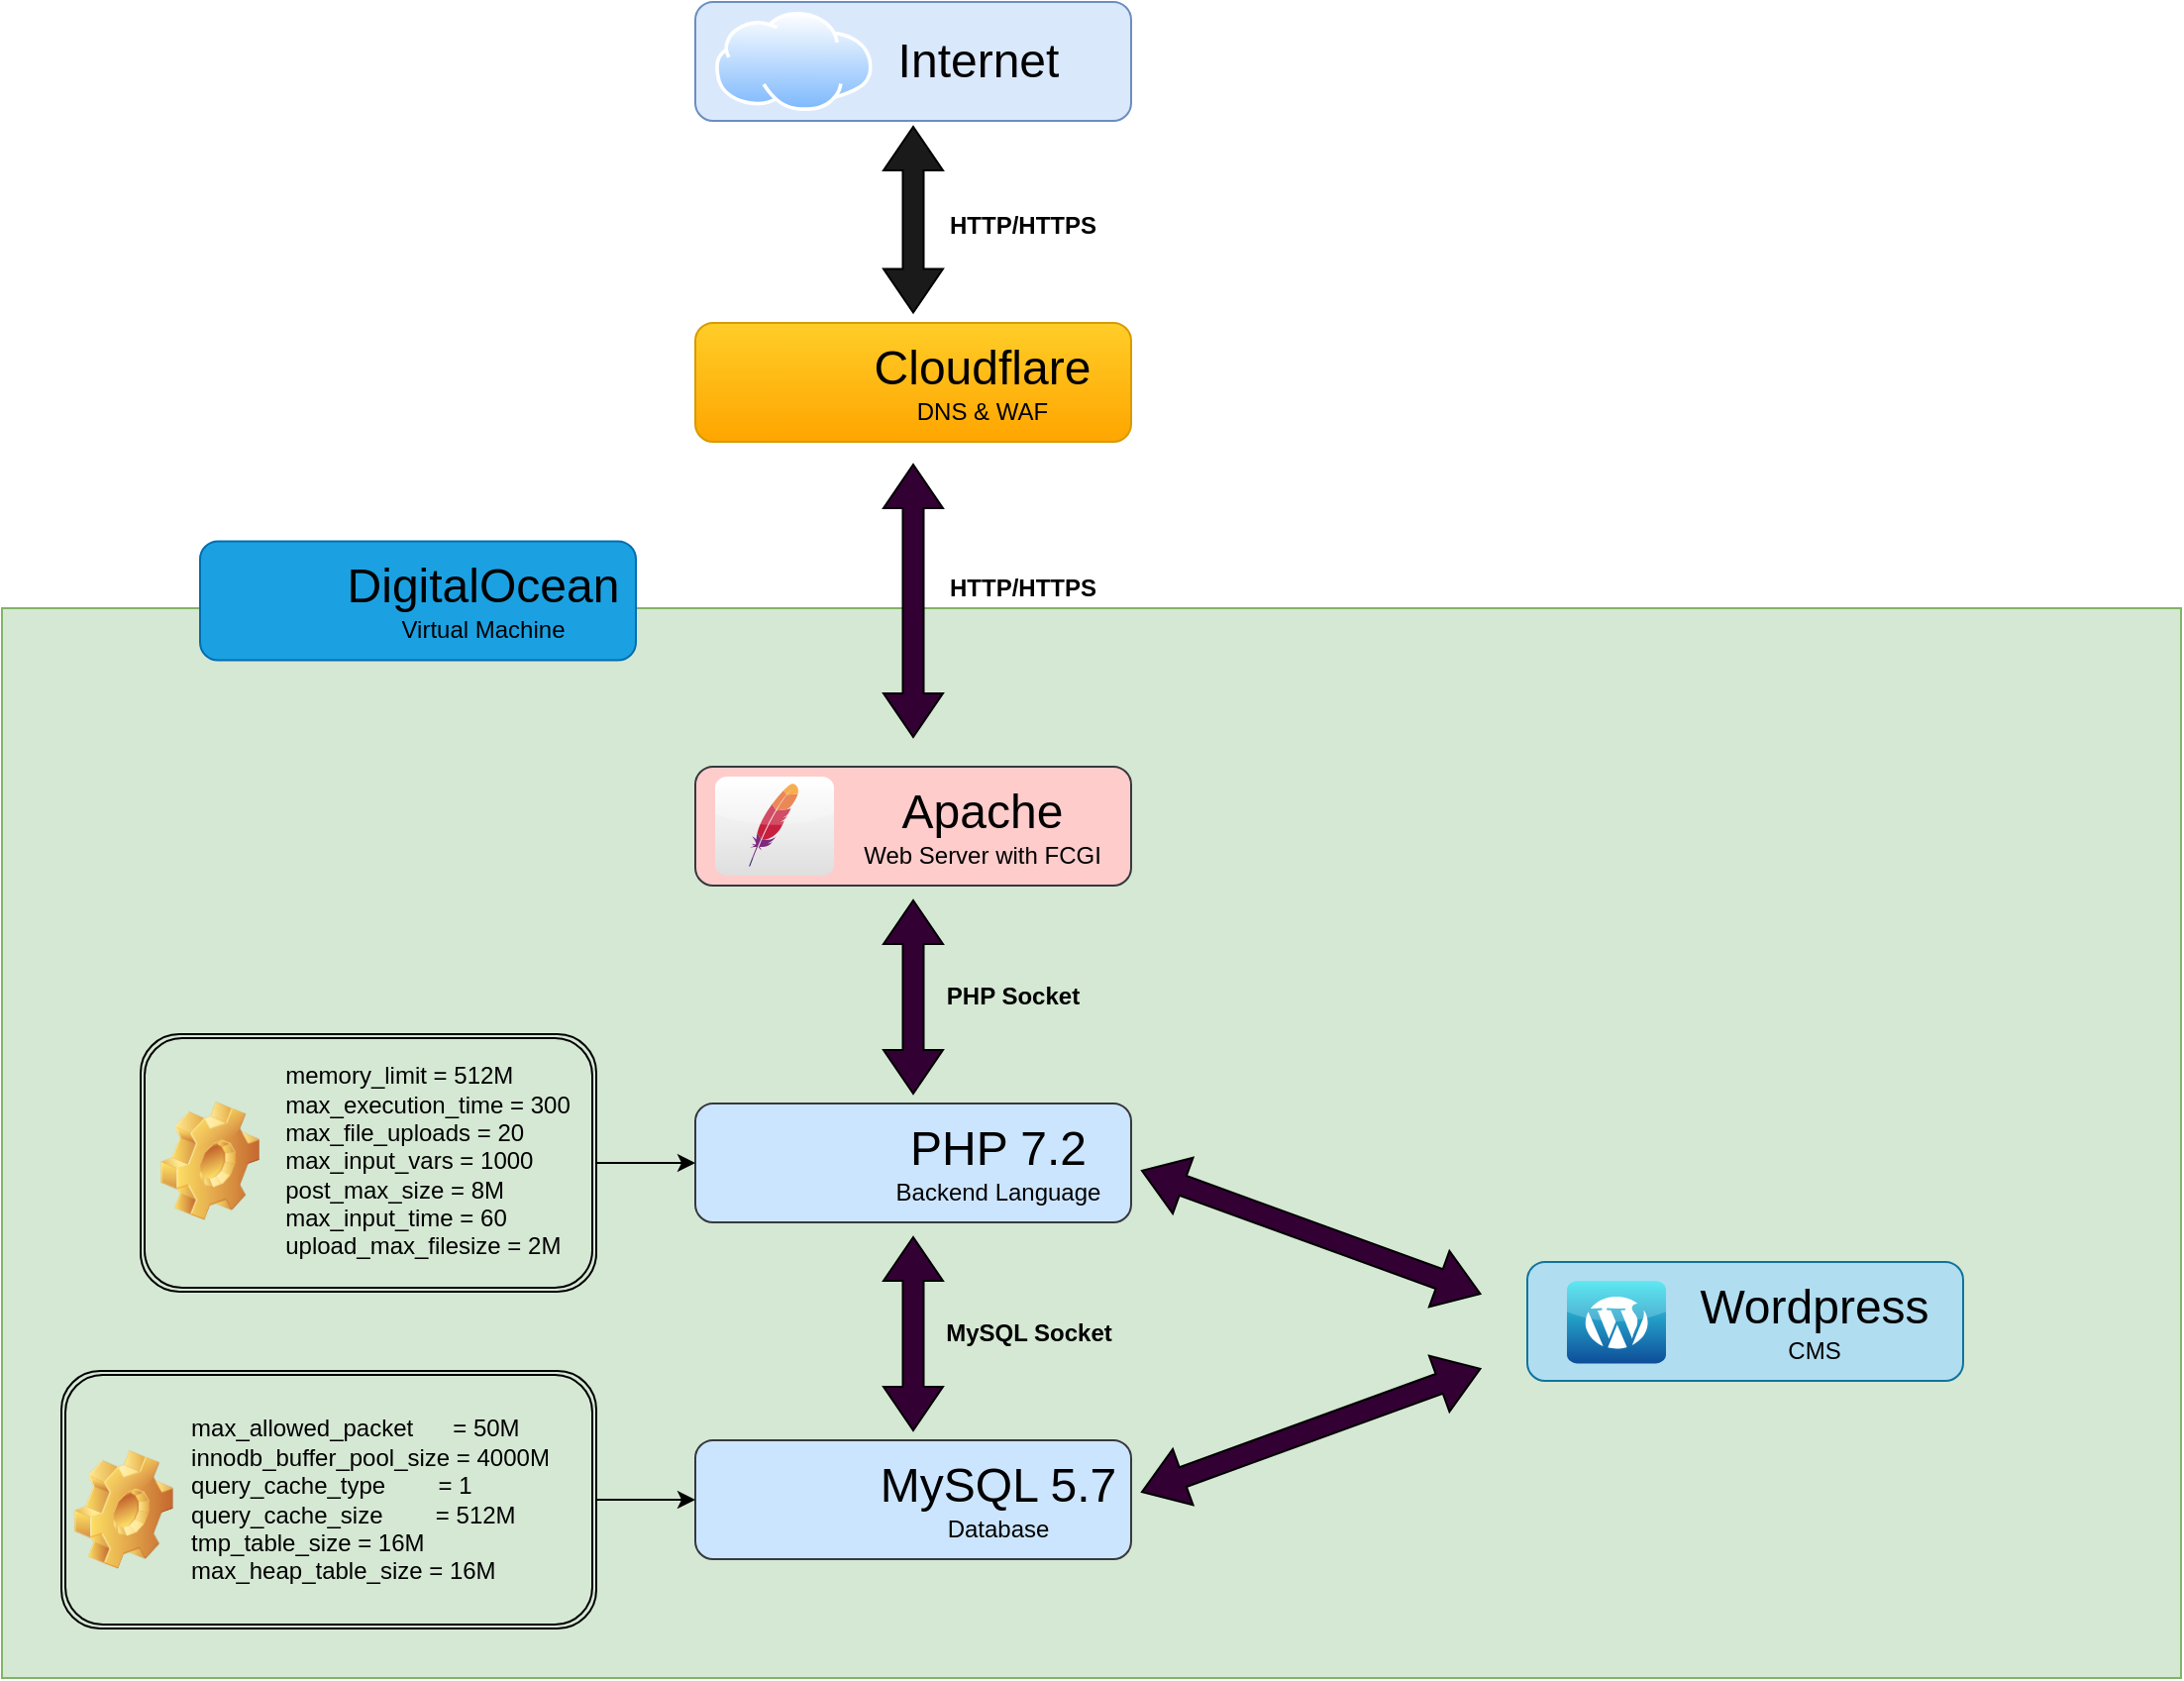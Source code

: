 <mxfile version="14.9.6" type="github">
  <diagram id="FTrK58_dnfsZAVpMx4PE" name="Page-1">
    <mxGraphModel dx="2450" dy="806" grid="1" gridSize="10" guides="1" tooltips="1" connect="1" arrows="1" fold="1" page="1" pageScale="1" pageWidth="1100" pageHeight="850" math="0" shadow="0">
      <root>
        <mxCell id="0" />
        <mxCell id="1" parent="0" />
        <mxCell id="K48FHjjBpR2AsC8Obe6D-17" value="" style="rounded=0;whiteSpace=wrap;html=1;fillColor=#d5e8d4;strokeColor=#82b366;" parent="1" vertex="1">
          <mxGeometry x="-20" y="320" width="1100" height="540" as="geometry" />
        </mxCell>
        <mxCell id="aEkkk-6x4j_KzVjlJegc-29" value="" style="rounded=1;whiteSpace=wrap;html=1;fillColor=#cce5ff;strokeColor=#36393d;" parent="1" vertex="1">
          <mxGeometry x="330" y="570" width="220" height="60" as="geometry" />
        </mxCell>
        <mxCell id="aEkkk-6x4j_KzVjlJegc-26" value="" style="rounded=1;whiteSpace=wrap;html=1;fillColor=#cce5ff;strokeColor=#36393d;" parent="1" vertex="1">
          <mxGeometry x="330.0" y="740" width="220" height="60" as="geometry" />
        </mxCell>
        <mxCell id="aEkkk-6x4j_KzVjlJegc-23" value="" style="rounded=1;whiteSpace=wrap;html=1;fillColor=#ffcccc;strokeColor=#36393d;" parent="1" vertex="1">
          <mxGeometry x="330" y="400" width="220" height="60" as="geometry" />
        </mxCell>
        <mxCell id="aEkkk-6x4j_KzVjlJegc-19" value="" style="rounded=1;whiteSpace=wrap;html=1;fillColor=#dae8fc;strokeColor=#6c8ebf;" parent="1" vertex="1">
          <mxGeometry x="330" y="14" width="220" height="60" as="geometry" />
        </mxCell>
        <mxCell id="aEkkk-6x4j_KzVjlJegc-17" value="" style="rounded=1;whiteSpace=wrap;html=1;gradientColor=#ffa500;fillColor=#ffcd28;strokeColor=#d79b00;" parent="1" vertex="1">
          <mxGeometry x="330" y="176" width="220" height="60" as="geometry" />
        </mxCell>
        <mxCell id="aEkkk-6x4j_KzVjlJegc-1" value="" style="dashed=0;outlineConnect=0;html=1;align=center;labelPosition=center;verticalLabelPosition=bottom;verticalAlign=top;shape=mxgraph.webicons.apache;gradientColor=#DFDEDE" parent="1" vertex="1">
          <mxGeometry x="340" y="405" width="60" height="50" as="geometry" />
        </mxCell>
        <mxCell id="aEkkk-6x4j_KzVjlJegc-2" value="" style="aspect=fixed;perimeter=ellipsePerimeter;html=1;align=center;shadow=0;dashed=0;spacingTop=3;image;image=img/lib/active_directory/internet_cloud.svg;" parent="1" vertex="1">
          <mxGeometry x="340" y="19" width="79.37" height="50" as="geometry" />
        </mxCell>
        <mxCell id="aEkkk-6x4j_KzVjlJegc-3" value="" style="shape=image;html=1;verticalAlign=top;verticalLabelPosition=bottom;labelBackgroundColor=#ffffff;imageAspect=0;aspect=fixed;image=https://cdn4.iconfinder.com/data/icons/logos-and-brands/512/256_Php_logo-128.png" parent="1" vertex="1">
          <mxGeometry x="336.4" y="562" width="76" height="76" as="geometry" />
        </mxCell>
        <mxCell id="aEkkk-6x4j_KzVjlJegc-6" value="&lt;font style=&quot;font-size: 24px&quot;&gt;Internet&lt;/font&gt;" style="text;html=1;strokeColor=none;fillColor=none;align=center;verticalAlign=middle;whiteSpace=wrap;rounded=0;" parent="1" vertex="1">
          <mxGeometry x="398" y="19" width="150" height="50" as="geometry" />
        </mxCell>
        <mxCell id="aEkkk-6x4j_KzVjlJegc-16" value="" style="shape=image;html=1;verticalAlign=top;verticalLabelPosition=bottom;labelBackgroundColor=#ffffff;imageAspect=0;aspect=fixed;image=https://cdn4.iconfinder.com/data/icons/logos-brands-5/24/cloudflare-128.png" parent="1" vertex="1">
          <mxGeometry x="340" y="172" width="68" height="68" as="geometry" />
        </mxCell>
        <mxCell id="aEkkk-6x4j_KzVjlJegc-18" value="&lt;font&gt;&lt;span style=&quot;font-size: 24px&quot;&gt;Cloudflare&lt;/span&gt;&lt;br&gt;&lt;font style=&quot;font-size: 12px&quot;&gt;DNS &amp;amp; WAF&lt;/font&gt;&lt;br&gt;&lt;/font&gt;" style="text;html=1;strokeColor=none;fillColor=none;align=center;verticalAlign=middle;whiteSpace=wrap;rounded=0;" parent="1" vertex="1">
          <mxGeometry x="400" y="181" width="150" height="50" as="geometry" />
        </mxCell>
        <mxCell id="aEkkk-6x4j_KzVjlJegc-25" value="&lt;font&gt;&lt;span style=&quot;font-size: 24px&quot;&gt;Apache&lt;/span&gt;&lt;br&gt;&lt;font style=&quot;font-size: 12px&quot;&gt;Web Server with FCGI&lt;/font&gt;&lt;br&gt;&lt;/font&gt;" style="text;html=1;strokeColor=none;fillColor=none;align=center;verticalAlign=middle;whiteSpace=wrap;rounded=0;" parent="1" vertex="1">
          <mxGeometry x="400" y="405" width="150" height="50" as="geometry" />
        </mxCell>
        <mxCell id="aEkkk-6x4j_KzVjlJegc-28" value="&lt;span style=&quot;font-size: 24px&quot;&gt;MySQL 5.7&lt;/span&gt;&lt;br&gt;&lt;font style=&quot;font-size: 12px&quot;&gt;Database&lt;/font&gt;" style="text;html=1;strokeColor=none;fillColor=none;align=center;verticalAlign=middle;whiteSpace=wrap;rounded=0;" parent="1" vertex="1">
          <mxGeometry x="408.28" y="745" width="150" height="50" as="geometry" />
        </mxCell>
        <mxCell id="aEkkk-6x4j_KzVjlJegc-31" value="&lt;font&gt;&lt;span style=&quot;font-size: 24px&quot;&gt;PHP 7.2&lt;/span&gt;&lt;br&gt;&lt;font style=&quot;font-size: 12px&quot;&gt;Backend Language&lt;/font&gt;&lt;br&gt;&lt;/font&gt;" style="text;html=1;strokeColor=none;fillColor=none;align=center;verticalAlign=middle;whiteSpace=wrap;rounded=0;" parent="1" vertex="1">
          <mxGeometry x="408.28" y="575" width="150" height="50" as="geometry" />
        </mxCell>
        <mxCell id="aEkkk-6x4j_KzVjlJegc-32" value="" style="rounded=1;whiteSpace=wrap;html=1;fillColor=#1ba1e2;strokeColor=#006EAF;fontColor=#ffffff;" parent="1" vertex="1">
          <mxGeometry x="80" y="286.25" width="220" height="60" as="geometry" />
        </mxCell>
        <mxCell id="aEkkk-6x4j_KzVjlJegc-34" value="&lt;font style=&quot;font-size: 24px&quot;&gt;DigitalOcean&lt;br&gt;&lt;/font&gt;&lt;font style=&quot;font-size: 12px&quot;&gt;Virtual Machine&lt;/font&gt;" style="text;html=1;strokeColor=none;fillColor=none;align=center;verticalAlign=middle;whiteSpace=wrap;rounded=0;" parent="1" vertex="1">
          <mxGeometry x="148" y="291.25" width="150" height="50" as="geometry" />
        </mxCell>
        <mxCell id="aEkkk-6x4j_KzVjlJegc-36" value="" style="shape=image;html=1;verticalAlign=top;verticalLabelPosition=bottom;labelBackgroundColor=#ffffff;imageAspect=0;aspect=fixed;image=https://cdn3.iconfinder.com/data/icons/freeapplication/png/24x24/Database.png" parent="1" vertex="1">
          <mxGeometry x="345.6" y="745" width="50" height="50" as="geometry" />
        </mxCell>
        <mxCell id="aEkkk-6x4j_KzVjlJegc-37" value="" style="html=1;shadow=0;dashed=0;align=center;verticalAlign=middle;shape=mxgraph.arrows2.twoWayArrow;dy=0.65;dx=22;rotation=90;fillColor=#1A1A1A;" parent="1" vertex="1">
          <mxGeometry x="393.13" y="108.88" width="93.75" height="30" as="geometry" />
        </mxCell>
        <mxCell id="aEkkk-6x4j_KzVjlJegc-41" value="&lt;div style=&quot;text-align: justify&quot;&gt;memory_limit&lt;span&gt;&amp;nbsp;=&amp;nbsp;&lt;/span&gt;512M&lt;/div&gt;&lt;div style=&quot;text-align: justify&quot;&gt;max_execution_time =&lt;span&gt; &lt;/span&gt;300&lt;/div&gt;&lt;div style=&quot;text-align: justify&quot;&gt;max_file_uploads =&lt;span&gt; &lt;/span&gt;20&lt;/div&gt;&lt;div style=&quot;text-align: justify&quot;&gt;max_input_vars&lt;span&gt;&amp;nbsp;=&amp;nbsp;&lt;/span&gt;1000&lt;/div&gt;&lt;div style=&quot;text-align: justify&quot;&gt;post_max_size&lt;span&gt;&amp;nbsp;=&amp;nbsp;&lt;/span&gt;8M&lt;/div&gt;&lt;div style=&quot;text-align: justify&quot;&gt;max_input_time&lt;span&gt;&amp;nbsp;=&amp;nbsp;&lt;/span&gt;60&lt;/div&gt;&lt;div style=&quot;text-align: justify&quot;&gt;upload_max_filesize&lt;span&gt;&amp;nbsp;=&amp;nbsp;&lt;/span&gt;2M&lt;/div&gt;" style="text;html=1;strokeColor=none;fillColor=none;align=center;verticalAlign=middle;whiteSpace=wrap;rounded=0;" parent="1" vertex="1">
          <mxGeometry x="120" y="549" width="150" height="100" as="geometry" />
        </mxCell>
        <mxCell id="aEkkk-6x4j_KzVjlJegc-44" value="&lt;div style=&quot;text-align: justify&quot;&gt;&lt;div&gt;&lt;div&gt;max_allowed_packet&amp;nbsp; &amp;nbsp; &amp;nbsp; = 50M&lt;/div&gt;&lt;div&gt;innodb_buffer_pool_size = 4000M&lt;/div&gt;&lt;div&gt;query_cache_type&amp;nbsp; &amp;nbsp; &amp;nbsp; &amp;nbsp; = 1&lt;/div&gt;&lt;div&gt;query_cache_size&amp;nbsp; &amp;nbsp; &amp;nbsp; &amp;nbsp; = 512M&lt;/div&gt;&lt;div&gt;tmp_table_size = 16M&lt;/div&gt;&lt;div&gt;max_heap_table_size = 16M&lt;/div&gt;&lt;/div&gt;&lt;/div&gt;" style="text;html=1;strokeColor=none;fillColor=none;align=center;verticalAlign=middle;whiteSpace=wrap;rounded=0;" parent="1" vertex="1">
          <mxGeometry x="66.4" y="720" width="200" height="100" as="geometry" />
        </mxCell>
        <mxCell id="K48FHjjBpR2AsC8Obe6D-3" value="&lt;b&gt;HTTP/HTTPS&lt;/b&gt;" style="text;html=1;align=center;verticalAlign=middle;resizable=0;points=[];autosize=1;strokeColor=none;" parent="1" vertex="1">
          <mxGeometry x="450" y="117" width="90" height="20" as="geometry" />
        </mxCell>
        <mxCell id="K48FHjjBpR2AsC8Obe6D-5" value="" style="html=1;shadow=0;dashed=0;align=center;verticalAlign=middle;shape=mxgraph.arrows2.twoWayArrow;dy=0.65;dx=22;rotation=90;fillColor=#330033;" parent="1" vertex="1">
          <mxGeometry x="371.25" y="301.25" width="137.5" height="30" as="geometry" />
        </mxCell>
        <mxCell id="K48FHjjBpR2AsC8Obe6D-9" value="" style="html=1;shadow=0;dashed=0;align=center;verticalAlign=middle;shape=mxgraph.arrows2.twoWayArrow;dy=0.65;dx=22;rotation=90;fillColor=#330033;" parent="1" vertex="1">
          <mxGeometry x="391.25" y="501.25" width="97.5" height="30" as="geometry" />
        </mxCell>
        <mxCell id="K48FHjjBpR2AsC8Obe6D-10" value="" style="html=1;shadow=0;dashed=0;align=center;verticalAlign=middle;shape=mxgraph.arrows2.twoWayArrow;dy=0.65;dx=22;rotation=90;fillColor=#330033;" parent="1" vertex="1">
          <mxGeometry x="391.25" y="671.25" width="97.5" height="30" as="geometry" />
        </mxCell>
        <mxCell id="K48FHjjBpR2AsC8Obe6D-15" value="" style="html=1;shadow=0;dashed=0;align=center;verticalAlign=middle;shape=mxgraph.arrows2.twoWayArrow;dy=0.65;dx=22;rotation=20;fillColor=#330033;" parent="1" vertex="1">
          <mxGeometry x="550" y="620" width="181.72" height="30" as="geometry" />
        </mxCell>
        <mxCell id="K48FHjjBpR2AsC8Obe6D-19" value="&lt;b&gt;PHP Socket&lt;/b&gt;" style="text;html=1;align=center;verticalAlign=middle;resizable=0;points=[];autosize=1;strokeColor=none;" parent="1" vertex="1">
          <mxGeometry x="450" y="506.25" width="80" height="20" as="geometry" />
        </mxCell>
        <mxCell id="K48FHjjBpR2AsC8Obe6D-20" value="&lt;b&gt;MySQL Socket&lt;/b&gt;" style="text;html=1;align=center;verticalAlign=middle;resizable=0;points=[];autosize=1;strokeColor=none;" parent="1" vertex="1">
          <mxGeometry x="448" y="676.25" width="100" height="20" as="geometry" />
        </mxCell>
        <mxCell id="rhEg0JpfI6ABvtdk70Ct-1" value="&lt;b&gt;HTTP/HTTPS&lt;/b&gt;" style="text;html=1;align=center;verticalAlign=middle;resizable=0;points=[];autosize=1;strokeColor=none;" vertex="1" parent="1">
          <mxGeometry x="450" y="300" width="90" height="20" as="geometry" />
        </mxCell>
        <mxCell id="rhEg0JpfI6ABvtdk70Ct-2" value="" style="rounded=1;whiteSpace=wrap;html=1;fillColor=#b1ddf0;strokeColor=#10739e;" vertex="1" parent="1">
          <mxGeometry x="750" y="650" width="220" height="60" as="geometry" />
        </mxCell>
        <mxCell id="rhEg0JpfI6ABvtdk70Ct-3" value="&lt;font&gt;&lt;font style=&quot;font-size: 24px&quot;&gt;Wordpress&lt;br&gt;&lt;/font&gt;&lt;font style=&quot;font-size: 12px&quot;&gt;CMS&lt;/font&gt;&lt;br&gt;&lt;/font&gt;" style="text;html=1;strokeColor=none;fillColor=none;align=center;verticalAlign=middle;whiteSpace=wrap;rounded=0;" vertex="1" parent="1">
          <mxGeometry x="820" y="655.45" width="150" height="50" as="geometry" />
        </mxCell>
        <mxCell id="rhEg0JpfI6ABvtdk70Ct-4" value="" style="dashed=0;outlineConnect=0;html=1;align=center;labelPosition=center;verticalLabelPosition=bottom;verticalAlign=top;shape=mxgraph.webicons.wordpress;fillColor=#35E2EE;gradientColor=#0E4D99" vertex="1" parent="1">
          <mxGeometry x="770" y="659.65" width="50" height="41.6" as="geometry" />
        </mxCell>
        <mxCell id="rhEg0JpfI6ABvtdk70Ct-7" value="" style="html=1;shadow=0;dashed=0;align=center;verticalAlign=middle;shape=mxgraph.arrows2.twoWayArrow;dy=0.65;dx=22;rotation=-20;fillColor=#330033;" vertex="1" parent="1">
          <mxGeometry x="550" y="720" width="181.72" height="30" as="geometry" />
        </mxCell>
        <mxCell id="rhEg0JpfI6ABvtdk70Ct-8" value="" style="shape=image;html=1;verticalAlign=top;verticalLabelPosition=bottom;labelBackgroundColor=#ffffff;imageAspect=0;aspect=fixed;image=https://cdn4.iconfinder.com/data/icons/logos-brands-5/24/digitalocean-128.png" vertex="1" parent="1">
          <mxGeometry x="100" y="291.25" width="47" height="47" as="geometry" />
        </mxCell>
        <mxCell id="rhEg0JpfI6ABvtdk70Ct-13" value="" style="shape=image;html=1;verticalLabelPosition=bottom;verticalAlign=top;imageAspect=0;image=img/clipart/Gear_128x128.png;fillColor=none;" vertex="1" parent="1">
          <mxGeometry x="60" y="569" width="50" height="60" as="geometry" />
        </mxCell>
        <mxCell id="rhEg0JpfI6ABvtdk70Ct-15" style="edgeStyle=orthogonalEdgeStyle;rounded=0;orthogonalLoop=1;jettySize=auto;html=1;exitX=1;exitY=0.5;exitDx=0;exitDy=0;entryX=0;entryY=0.5;entryDx=0;entryDy=0;" edge="1" parent="1" source="rhEg0JpfI6ABvtdk70Ct-14" target="aEkkk-6x4j_KzVjlJegc-29">
          <mxGeometry relative="1" as="geometry" />
        </mxCell>
        <mxCell id="rhEg0JpfI6ABvtdk70Ct-14" value="" style="shape=ext;double=1;rounded=1;whiteSpace=wrap;html=1;fillColor=none;" vertex="1" parent="1">
          <mxGeometry x="50" y="535" width="230" height="130" as="geometry" />
        </mxCell>
        <mxCell id="rhEg0JpfI6ABvtdk70Ct-17" value="" style="shape=image;html=1;verticalLabelPosition=bottom;verticalAlign=top;imageAspect=0;image=img/clipart/Gear_128x128.png;fillColor=none;" vertex="1" parent="1">
          <mxGeometry x="16.4" y="745" width="50" height="60" as="geometry" />
        </mxCell>
        <mxCell id="rhEg0JpfI6ABvtdk70Ct-21" style="edgeStyle=orthogonalEdgeStyle;rounded=0;orthogonalLoop=1;jettySize=auto;html=1;exitX=1;exitY=0.5;exitDx=0;exitDy=0;entryX=0;entryY=0.5;entryDx=0;entryDy=0;" edge="1" parent="1" source="rhEg0JpfI6ABvtdk70Ct-18" target="aEkkk-6x4j_KzVjlJegc-26">
          <mxGeometry relative="1" as="geometry" />
        </mxCell>
        <mxCell id="rhEg0JpfI6ABvtdk70Ct-18" value="" style="shape=ext;double=1;rounded=1;whiteSpace=wrap;html=1;fillColor=none;" vertex="1" parent="1">
          <mxGeometry x="10" y="705" width="270" height="130" as="geometry" />
        </mxCell>
      </root>
    </mxGraphModel>
  </diagram>
</mxfile>
